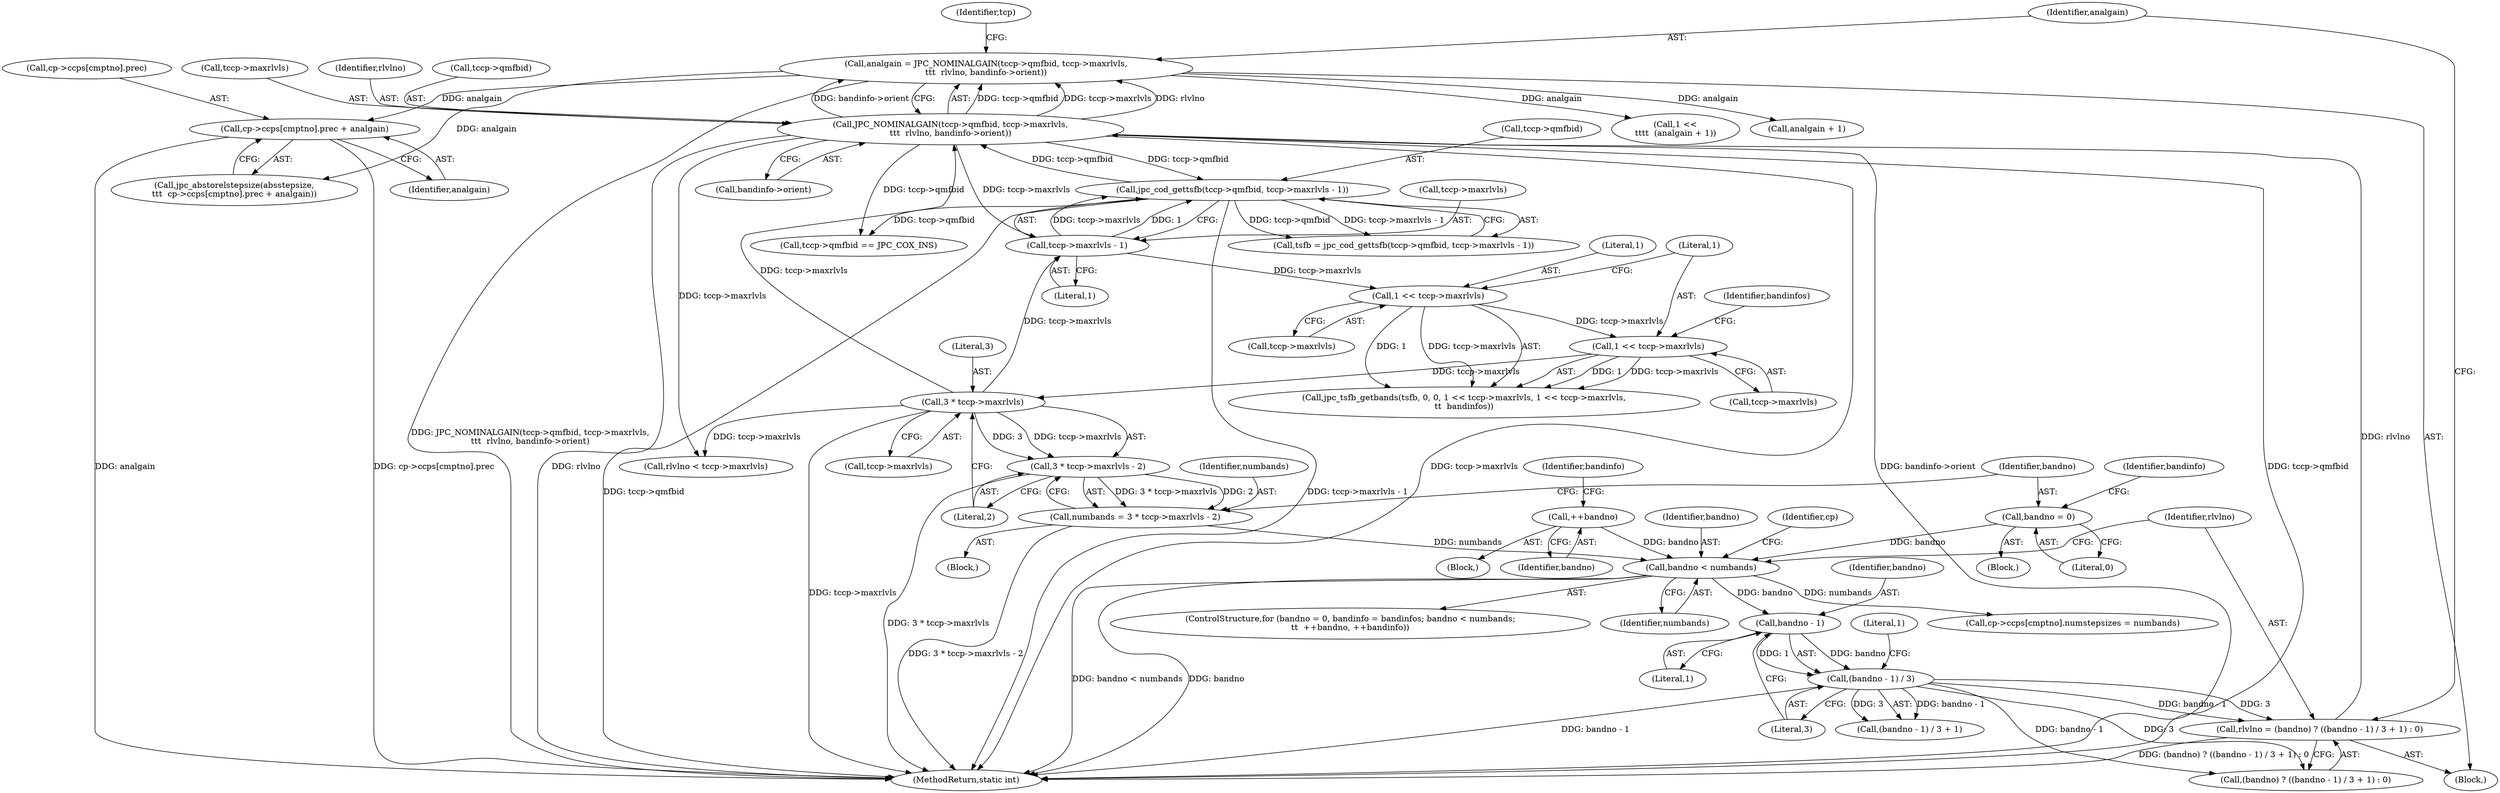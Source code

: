 digraph "0_jasper_d42b2388f7f8e0332c846675133acea151fc557a_38@array" {
"1000653" [label="(Call,cp->ccps[cmptno].prec + analgain)"];
"1000604" [label="(Call,analgain = JPC_NOMINALGAIN(tccp->qmfbid, tccp->maxrlvls,\n\t\t\t  rlvlno, bandinfo->orient))"];
"1000606" [label="(Call,JPC_NOMINALGAIN(tccp->qmfbid, tccp->maxrlvls,\n\t\t\t  rlvlno, bandinfo->orient))"];
"1000533" [label="(Call,jpc_cod_gettsfb(tccp->qmfbid, tccp->maxrlvls - 1))"];
"1000537" [label="(Call,tccp->maxrlvls - 1)"];
"1000569" [label="(Call,3 * tccp->maxrlvls)"];
"1000551" [label="(Call,1 << tccp->maxrlvls)"];
"1000546" [label="(Call,1 << tccp->maxrlvls)"];
"1000592" [label="(Call,rlvlno = (bandno) ? ((bandno - 1) / 3 + 1) : 0)"];
"1000597" [label="(Call,(bandno - 1) / 3)"];
"1000598" [label="(Call,bandno - 1)"];
"1000583" [label="(Call,bandno < numbands)"];
"1000587" [label="(Call,++bandno)"];
"1000577" [label="(Call,bandno = 0)"];
"1000566" [label="(Call,numbands = 3 * tccp->maxrlvls - 2)"];
"1000568" [label="(Call,3 * tccp->maxrlvls - 2)"];
"1000627" [label="(Call,1 <<\n\t\t\t\t  (analgain + 1))"];
"1000579" [label="(Literal,0)"];
"1000587" [label="(Call,++bandno)"];
"1000569" [label="(Call,3 * tccp->maxrlvls)"];
"1000553" [label="(Call,tccp->maxrlvls)"];
"1000654" [label="(Call,cp->ccps[cmptno].prec)"];
"1000597" [label="(Call,(bandno - 1) / 3)"];
"1000566" [label="(Call,numbands = 3 * tccp->maxrlvls - 2)"];
"1000605" [label="(Identifier,analgain)"];
"1000602" [label="(Literal,1)"];
"1000614" [label="(Call,bandinfo->orient)"];
"1000928" [label="(Call,tccp->qmfbid == JPC_COX_INS)"];
"1000542" [label="(Call,jpc_tsfb_getbands(tsfb, 0, 0, 1 << tccp->maxrlvls, 1 << tccp->maxrlvls,\n\t\t  bandinfos))"];
"1000620" [label="(Identifier,tcp)"];
"1000662" [label="(Call,cp->ccps[cmptno].numstepsizes = numbands)"];
"1000547" [label="(Literal,1)"];
"1000567" [label="(Identifier,numbands)"];
"1000591" [label="(Block,)"];
"1000583" [label="(Call,bandno < numbands)"];
"1000588" [label="(Identifier,bandno)"];
"1000581" [label="(Identifier,bandinfo)"];
"1000610" [label="(Call,tccp->maxrlvls)"];
"1000598" [label="(Call,bandno - 1)"];
"1000575" [label="(ControlStructure,for (bandno = 0, bandinfo = bandinfos; bandno < numbands;\n\t\t  ++bandno, ++bandinfo))"];
"1000552" [label="(Literal,1)"];
"1000653" [label="(Call,cp->ccps[cmptno].prec + analgain)"];
"1000568" [label="(Call,3 * tccp->maxrlvls - 2)"];
"1000606" [label="(Call,JPC_NOMINALGAIN(tccp->qmfbid, tccp->maxrlvls,\n\t\t\t  rlvlno, bandinfo->orient))"];
"1000531" [label="(Call,tsfb = jpc_cod_gettsfb(tccp->qmfbid, tccp->maxrlvls - 1))"];
"1000533" [label="(Call,jpc_cod_gettsfb(tccp->qmfbid, tccp->maxrlvls - 1))"];
"1000604" [label="(Call,analgain = JPC_NOMINALGAIN(tccp->qmfbid, tccp->maxrlvls,\n\t\t\t  rlvlno, bandinfo->orient))"];
"1000599" [label="(Identifier,bandno)"];
"1000835" [label="(Call,rlvlno < tccp->maxrlvls)"];
"1000585" [label="(Identifier,numbands)"];
"1000570" [label="(Literal,3)"];
"1001187" [label="(MethodReturn,static int)"];
"1000576" [label="(Block,)"];
"1000613" [label="(Identifier,rlvlno)"];
"1000556" [label="(Identifier,bandinfos)"];
"1000534" [label="(Call,tccp->qmfbid)"];
"1000551" [label="(Call,1 << tccp->maxrlvls)"];
"1000607" [label="(Call,tccp->qmfbid)"];
"1000538" [label="(Call,tccp->maxrlvls)"];
"1000577" [label="(Call,bandno = 0)"];
"1000590" [label="(Identifier,bandinfo)"];
"1000629" [label="(Call,analgain + 1)"];
"1000541" [label="(Literal,1)"];
"1000594" [label="(Call,(bandno) ? ((bandno - 1) / 3 + 1) : 0)"];
"1000546" [label="(Call,1 << tccp->maxrlvls)"];
"1000574" [label="(Literal,2)"];
"1000586" [label="(Block,)"];
"1000593" [label="(Identifier,rlvlno)"];
"1000548" [label="(Call,tccp->maxrlvls)"];
"1000601" [label="(Literal,3)"];
"1000530" [label="(Block,)"];
"1000651" [label="(Call,jpc_abstorelstepsize(absstepsize,\n\t\t\t  cp->ccps[cmptno].prec + analgain))"];
"1000592" [label="(Call,rlvlno = (bandno) ? ((bandno - 1) / 3 + 1) : 0)"];
"1000537" [label="(Call,tccp->maxrlvls - 1)"];
"1000571" [label="(Call,tccp->maxrlvls)"];
"1000596" [label="(Call,(bandno - 1) / 3 + 1)"];
"1000600" [label="(Literal,1)"];
"1000584" [label="(Identifier,bandno)"];
"1000661" [label="(Identifier,analgain)"];
"1000666" [label="(Identifier,cp)"];
"1000578" [label="(Identifier,bandno)"];
"1000653" -> "1000651"  [label="AST: "];
"1000653" -> "1000661"  [label="CFG: "];
"1000654" -> "1000653"  [label="AST: "];
"1000661" -> "1000653"  [label="AST: "];
"1000651" -> "1000653"  [label="CFG: "];
"1000653" -> "1001187"  [label="DDG: analgain"];
"1000653" -> "1001187"  [label="DDG: cp->ccps[cmptno].prec"];
"1000604" -> "1000653"  [label="DDG: analgain"];
"1000604" -> "1000591"  [label="AST: "];
"1000604" -> "1000606"  [label="CFG: "];
"1000605" -> "1000604"  [label="AST: "];
"1000606" -> "1000604"  [label="AST: "];
"1000620" -> "1000604"  [label="CFG: "];
"1000604" -> "1001187"  [label="DDG: JPC_NOMINALGAIN(tccp->qmfbid, tccp->maxrlvls,\n\t\t\t  rlvlno, bandinfo->orient)"];
"1000606" -> "1000604"  [label="DDG: tccp->qmfbid"];
"1000606" -> "1000604"  [label="DDG: tccp->maxrlvls"];
"1000606" -> "1000604"  [label="DDG: rlvlno"];
"1000606" -> "1000604"  [label="DDG: bandinfo->orient"];
"1000604" -> "1000627"  [label="DDG: analgain"];
"1000604" -> "1000629"  [label="DDG: analgain"];
"1000604" -> "1000651"  [label="DDG: analgain"];
"1000606" -> "1000614"  [label="CFG: "];
"1000607" -> "1000606"  [label="AST: "];
"1000610" -> "1000606"  [label="AST: "];
"1000613" -> "1000606"  [label="AST: "];
"1000614" -> "1000606"  [label="AST: "];
"1000606" -> "1001187"  [label="DDG: bandinfo->orient"];
"1000606" -> "1001187"  [label="DDG: tccp->qmfbid"];
"1000606" -> "1001187"  [label="DDG: rlvlno"];
"1000606" -> "1001187"  [label="DDG: tccp->maxrlvls"];
"1000606" -> "1000533"  [label="DDG: tccp->qmfbid"];
"1000606" -> "1000537"  [label="DDG: tccp->maxrlvls"];
"1000533" -> "1000606"  [label="DDG: tccp->qmfbid"];
"1000569" -> "1000606"  [label="DDG: tccp->maxrlvls"];
"1000592" -> "1000606"  [label="DDG: rlvlno"];
"1000606" -> "1000835"  [label="DDG: tccp->maxrlvls"];
"1000606" -> "1000928"  [label="DDG: tccp->qmfbid"];
"1000533" -> "1000531"  [label="AST: "];
"1000533" -> "1000537"  [label="CFG: "];
"1000534" -> "1000533"  [label="AST: "];
"1000537" -> "1000533"  [label="AST: "];
"1000531" -> "1000533"  [label="CFG: "];
"1000533" -> "1001187"  [label="DDG: tccp->qmfbid"];
"1000533" -> "1001187"  [label="DDG: tccp->maxrlvls - 1"];
"1000533" -> "1000531"  [label="DDG: tccp->qmfbid"];
"1000533" -> "1000531"  [label="DDG: tccp->maxrlvls - 1"];
"1000537" -> "1000533"  [label="DDG: tccp->maxrlvls"];
"1000537" -> "1000533"  [label="DDG: 1"];
"1000533" -> "1000928"  [label="DDG: tccp->qmfbid"];
"1000537" -> "1000541"  [label="CFG: "];
"1000538" -> "1000537"  [label="AST: "];
"1000541" -> "1000537"  [label="AST: "];
"1000569" -> "1000537"  [label="DDG: tccp->maxrlvls"];
"1000537" -> "1000546"  [label="DDG: tccp->maxrlvls"];
"1000569" -> "1000568"  [label="AST: "];
"1000569" -> "1000571"  [label="CFG: "];
"1000570" -> "1000569"  [label="AST: "];
"1000571" -> "1000569"  [label="AST: "];
"1000574" -> "1000569"  [label="CFG: "];
"1000569" -> "1001187"  [label="DDG: tccp->maxrlvls"];
"1000569" -> "1000568"  [label="DDG: 3"];
"1000569" -> "1000568"  [label="DDG: tccp->maxrlvls"];
"1000551" -> "1000569"  [label="DDG: tccp->maxrlvls"];
"1000569" -> "1000835"  [label="DDG: tccp->maxrlvls"];
"1000551" -> "1000542"  [label="AST: "];
"1000551" -> "1000553"  [label="CFG: "];
"1000552" -> "1000551"  [label="AST: "];
"1000553" -> "1000551"  [label="AST: "];
"1000556" -> "1000551"  [label="CFG: "];
"1000551" -> "1000542"  [label="DDG: 1"];
"1000551" -> "1000542"  [label="DDG: tccp->maxrlvls"];
"1000546" -> "1000551"  [label="DDG: tccp->maxrlvls"];
"1000546" -> "1000542"  [label="AST: "];
"1000546" -> "1000548"  [label="CFG: "];
"1000547" -> "1000546"  [label="AST: "];
"1000548" -> "1000546"  [label="AST: "];
"1000552" -> "1000546"  [label="CFG: "];
"1000546" -> "1000542"  [label="DDG: 1"];
"1000546" -> "1000542"  [label="DDG: tccp->maxrlvls"];
"1000592" -> "1000591"  [label="AST: "];
"1000592" -> "1000594"  [label="CFG: "];
"1000593" -> "1000592"  [label="AST: "];
"1000594" -> "1000592"  [label="AST: "];
"1000605" -> "1000592"  [label="CFG: "];
"1000592" -> "1001187"  [label="DDG: (bandno) ? ((bandno - 1) / 3 + 1) : 0"];
"1000597" -> "1000592"  [label="DDG: bandno - 1"];
"1000597" -> "1000592"  [label="DDG: 3"];
"1000597" -> "1000596"  [label="AST: "];
"1000597" -> "1000601"  [label="CFG: "];
"1000598" -> "1000597"  [label="AST: "];
"1000601" -> "1000597"  [label="AST: "];
"1000602" -> "1000597"  [label="CFG: "];
"1000597" -> "1001187"  [label="DDG: bandno - 1"];
"1000597" -> "1000594"  [label="DDG: bandno - 1"];
"1000597" -> "1000594"  [label="DDG: 3"];
"1000597" -> "1000596"  [label="DDG: bandno - 1"];
"1000597" -> "1000596"  [label="DDG: 3"];
"1000598" -> "1000597"  [label="DDG: bandno"];
"1000598" -> "1000597"  [label="DDG: 1"];
"1000598" -> "1000600"  [label="CFG: "];
"1000599" -> "1000598"  [label="AST: "];
"1000600" -> "1000598"  [label="AST: "];
"1000601" -> "1000598"  [label="CFG: "];
"1000583" -> "1000598"  [label="DDG: bandno"];
"1000583" -> "1000575"  [label="AST: "];
"1000583" -> "1000585"  [label="CFG: "];
"1000584" -> "1000583"  [label="AST: "];
"1000585" -> "1000583"  [label="AST: "];
"1000593" -> "1000583"  [label="CFG: "];
"1000666" -> "1000583"  [label="CFG: "];
"1000583" -> "1001187"  [label="DDG: bandno < numbands"];
"1000583" -> "1001187"  [label="DDG: bandno"];
"1000587" -> "1000583"  [label="DDG: bandno"];
"1000577" -> "1000583"  [label="DDG: bandno"];
"1000566" -> "1000583"  [label="DDG: numbands"];
"1000583" -> "1000662"  [label="DDG: numbands"];
"1000587" -> "1000586"  [label="AST: "];
"1000587" -> "1000588"  [label="CFG: "];
"1000588" -> "1000587"  [label="AST: "];
"1000590" -> "1000587"  [label="CFG: "];
"1000577" -> "1000576"  [label="AST: "];
"1000577" -> "1000579"  [label="CFG: "];
"1000578" -> "1000577"  [label="AST: "];
"1000579" -> "1000577"  [label="AST: "];
"1000581" -> "1000577"  [label="CFG: "];
"1000566" -> "1000530"  [label="AST: "];
"1000566" -> "1000568"  [label="CFG: "];
"1000567" -> "1000566"  [label="AST: "];
"1000568" -> "1000566"  [label="AST: "];
"1000578" -> "1000566"  [label="CFG: "];
"1000566" -> "1001187"  [label="DDG: 3 * tccp->maxrlvls - 2"];
"1000568" -> "1000566"  [label="DDG: 3 * tccp->maxrlvls"];
"1000568" -> "1000566"  [label="DDG: 2"];
"1000568" -> "1000574"  [label="CFG: "];
"1000574" -> "1000568"  [label="AST: "];
"1000568" -> "1001187"  [label="DDG: 3 * tccp->maxrlvls"];
}
